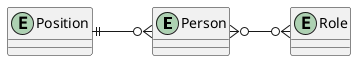 @startuml

skinparam linetype ortho
left to right direction

entity Person
entity Position
entity Role

Person }o-u-|| Position
Person }o--o{ Role

@enduml